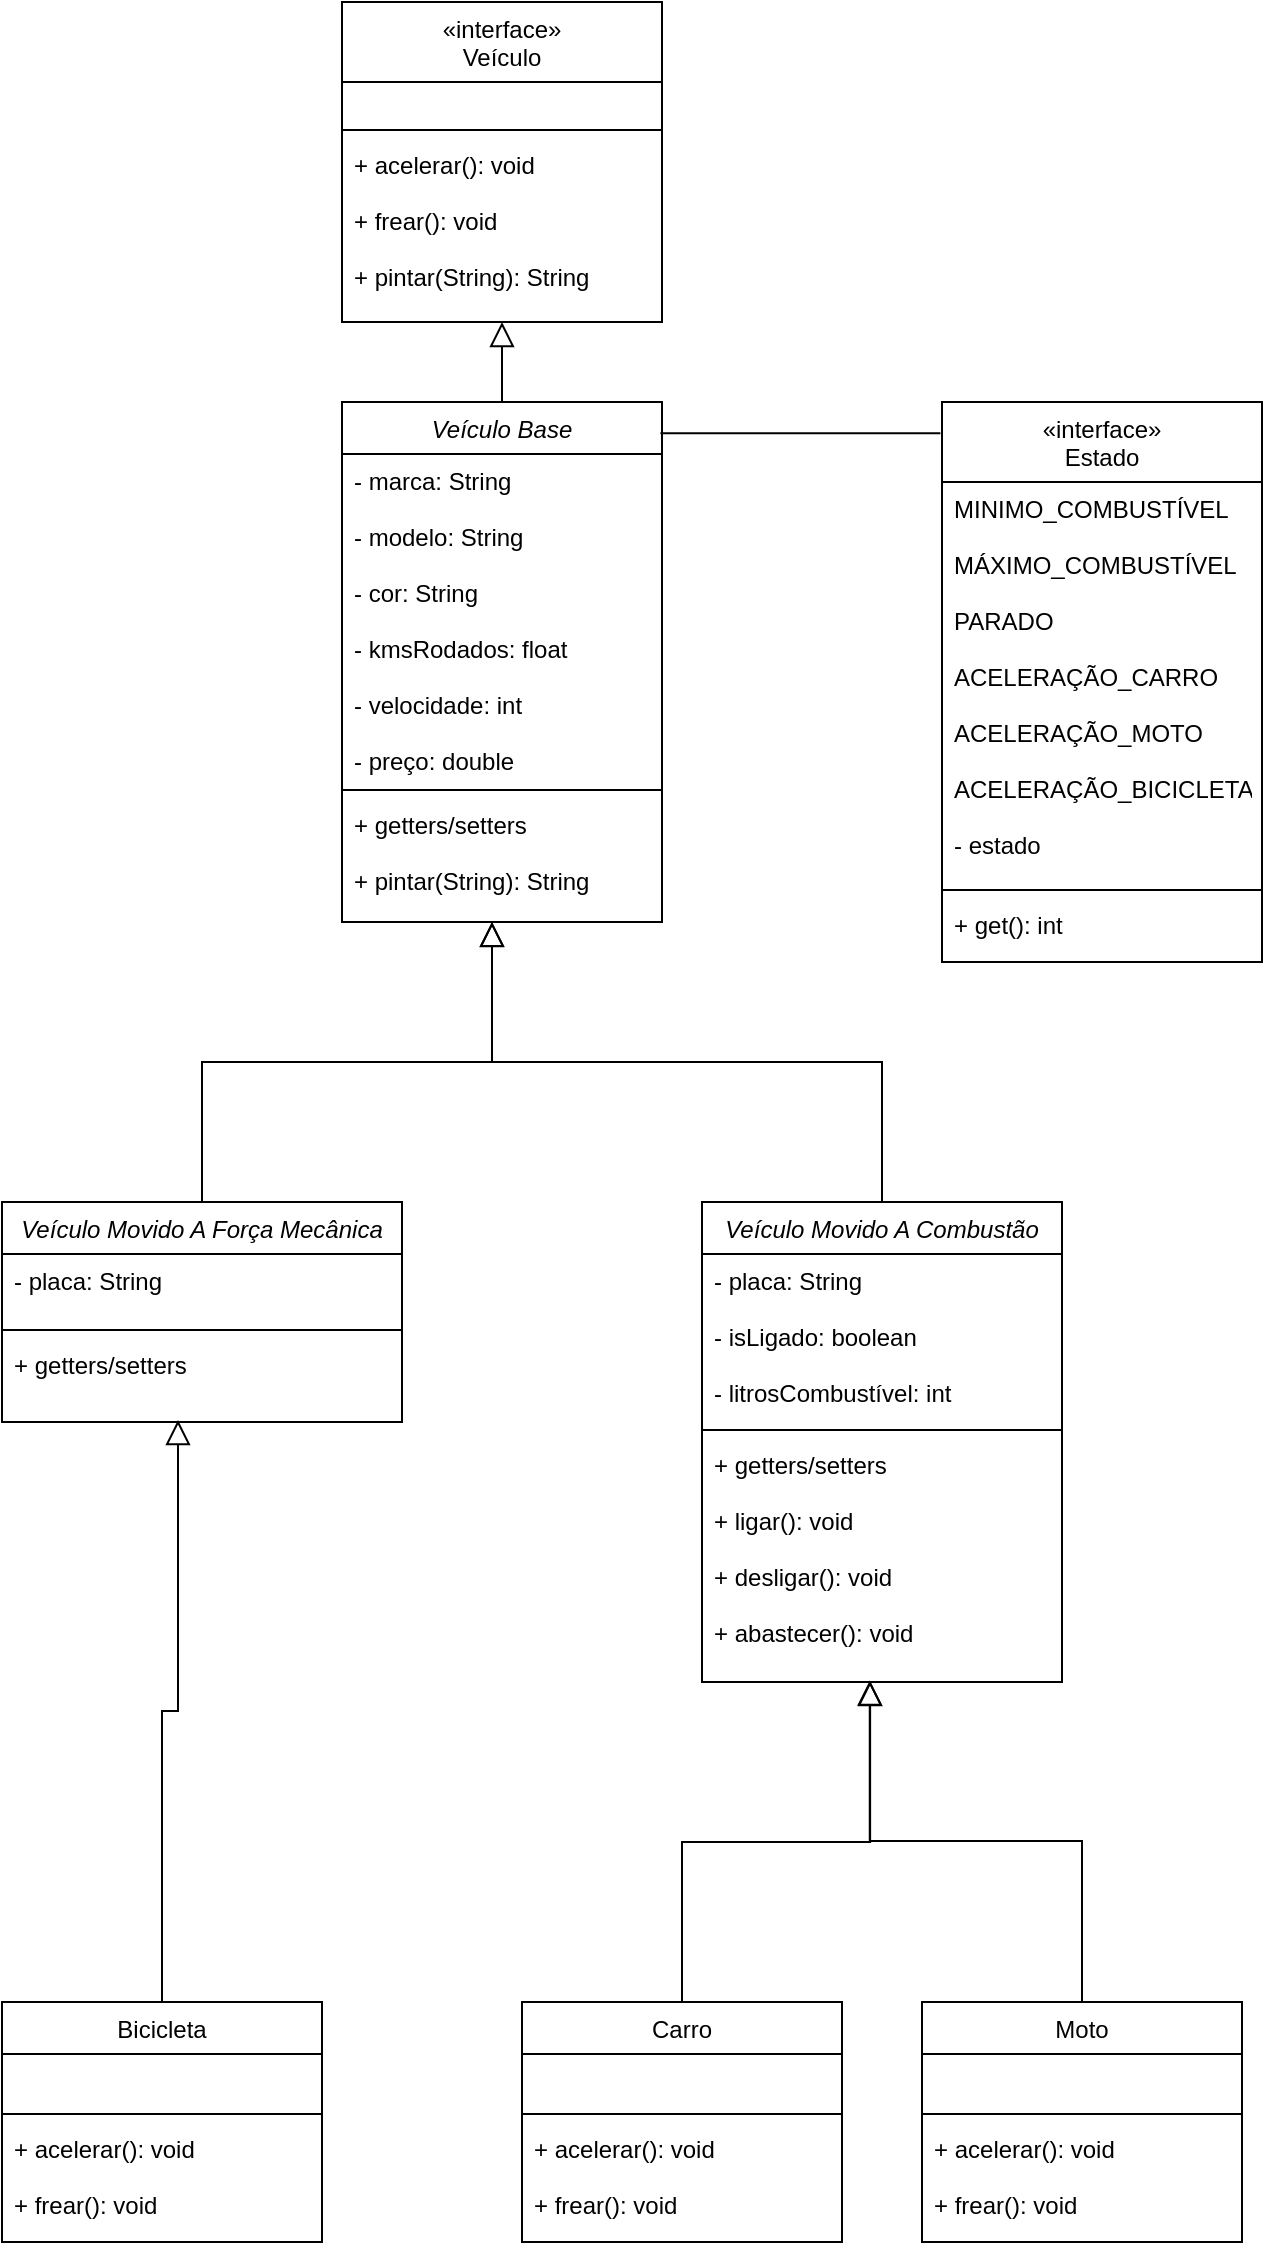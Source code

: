 <mxfile version="20.1.1" type="device"><diagram id="C5RBs43oDa-KdzZeNtuy" name="Page-1"><mxGraphModel dx="1705" dy="677" grid="1" gridSize="10" guides="1" tooltips="1" connect="1" arrows="1" fold="1" page="1" pageScale="1" pageWidth="827" pageHeight="1169" math="0" shadow="0"><root><mxCell id="WIyWlLk6GJQsqaUBKTNV-0"/><mxCell id="WIyWlLk6GJQsqaUBKTNV-1" parent="WIyWlLk6GJQsqaUBKTNV-0"/><mxCell id="zkfFHV4jXpPFQw0GAbJ--0" value="Veículo Base" style="swimlane;fontStyle=2;align=center;verticalAlign=top;childLayout=stackLayout;horizontal=1;startSize=26;horizontalStack=0;resizeParent=1;resizeLast=0;collapsible=1;marginBottom=0;rounded=0;shadow=0;strokeWidth=1;" parent="WIyWlLk6GJQsqaUBKTNV-1" vertex="1"><mxGeometry x="290" y="230" width="160" height="260" as="geometry"><mxRectangle x="230" y="140" width="160" height="26" as="alternateBounds"/></mxGeometry></mxCell><mxCell id="zkfFHV4jXpPFQw0GAbJ--1" value="- marca: String&#xA;&#xA;- modelo: String&#xA;&#xA;- cor: String&#xA;&#xA;- kmsRodados: float&#xA;&#xA;- velocidade: int&#xA;&#xA;- preço: double&#xA;&#xA;" style="text;align=left;verticalAlign=top;spacingLeft=4;spacingRight=4;overflow=hidden;rotatable=0;points=[[0,0.5],[1,0.5]];portConstraint=eastwest;" parent="zkfFHV4jXpPFQw0GAbJ--0" vertex="1"><mxGeometry y="26" width="160" height="164" as="geometry"/></mxCell><mxCell id="zkfFHV4jXpPFQw0GAbJ--4" value="" style="line;html=1;strokeWidth=1;align=left;verticalAlign=middle;spacingTop=-1;spacingLeft=3;spacingRight=3;rotatable=0;labelPosition=right;points=[];portConstraint=eastwest;" parent="zkfFHV4jXpPFQw0GAbJ--0" vertex="1"><mxGeometry y="190" width="160" height="8" as="geometry"/></mxCell><mxCell id="zkfFHV4jXpPFQw0GAbJ--6" value="Carro" style="swimlane;fontStyle=0;align=center;verticalAlign=top;childLayout=stackLayout;horizontal=1;startSize=26;horizontalStack=0;resizeParent=1;resizeLast=0;collapsible=1;marginBottom=0;rounded=0;shadow=0;strokeWidth=1;" parent="WIyWlLk6GJQsqaUBKTNV-1" vertex="1"><mxGeometry x="380" y="1030" width="160" height="120" as="geometry"><mxRectangle x="130" y="380" width="160" height="26" as="alternateBounds"/></mxGeometry></mxCell><mxCell id="zkfFHV4jXpPFQw0GAbJ--8" value="&#xA;" style="text;align=left;verticalAlign=top;spacingLeft=4;spacingRight=4;overflow=hidden;rotatable=0;points=[[0,0.5],[1,0.5]];portConstraint=eastwest;rounded=0;shadow=0;html=0;" parent="zkfFHV4jXpPFQw0GAbJ--6" vertex="1"><mxGeometry y="26" width="160" height="26" as="geometry"/></mxCell><mxCell id="zkfFHV4jXpPFQw0GAbJ--9" value="" style="line;html=1;strokeWidth=1;align=left;verticalAlign=middle;spacingTop=-1;spacingLeft=3;spacingRight=3;rotatable=0;labelPosition=right;points=[];portConstraint=eastwest;" parent="zkfFHV4jXpPFQw0GAbJ--6" vertex="1"><mxGeometry y="52" width="160" height="8" as="geometry"/></mxCell><mxCell id="zkfFHV4jXpPFQw0GAbJ--11" value="+ acelerar(): void&#xA;&#xA;+ frear(): void" style="text;align=left;verticalAlign=top;spacingLeft=4;spacingRight=4;overflow=hidden;rotatable=0;points=[[0,0.5],[1,0.5]];portConstraint=eastwest;" parent="zkfFHV4jXpPFQw0GAbJ--6" vertex="1"><mxGeometry y="60" width="160" height="60" as="geometry"/></mxCell><mxCell id="zkfFHV4jXpPFQw0GAbJ--12" value="" style="endArrow=block;endSize=10;endFill=0;shadow=0;strokeWidth=1;rounded=0;edgeStyle=elbowEdgeStyle;elbow=vertical;entryX=0.467;entryY=0.996;entryDx=0;entryDy=0;entryPerimeter=0;" parent="WIyWlLk6GJQsqaUBKTNV-1" source="zkfFHV4jXpPFQw0GAbJ--6" target="dCyLLS5Ci4APCAiPKpa1-34" edge="1"><mxGeometry width="160" relative="1" as="geometry"><mxPoint x="700" y="503" as="sourcePoint"/><mxPoint x="800" y="870" as="targetPoint"/><Array as="points"/></mxGeometry></mxCell><mxCell id="dCyLLS5Ci4APCAiPKpa1-6" value="«interface»&#xA;Veículo" style="swimlane;fontStyle=0;align=center;verticalAlign=top;childLayout=stackLayout;horizontal=1;startSize=40;horizontalStack=0;resizeParent=1;resizeParentMax=0;resizeLast=0;collapsible=1;marginBottom=0;" vertex="1" parent="WIyWlLk6GJQsqaUBKTNV-1"><mxGeometry x="290" y="30" width="160" height="160" as="geometry"/></mxCell><mxCell id="dCyLLS5Ci4APCAiPKpa1-7" value="&#xA;" style="text;strokeColor=none;fillColor=none;align=left;verticalAlign=top;spacingLeft=4;spacingRight=4;overflow=hidden;rotatable=0;points=[[0,0.5],[1,0.5]];portConstraint=eastwest;" vertex="1" parent="dCyLLS5Ci4APCAiPKpa1-6"><mxGeometry y="40" width="160" height="20" as="geometry"/></mxCell><mxCell id="dCyLLS5Ci4APCAiPKpa1-8" value="" style="line;strokeWidth=1;fillColor=none;align=left;verticalAlign=middle;spacingTop=-1;spacingLeft=3;spacingRight=3;rotatable=0;labelPosition=right;points=[];portConstraint=eastwest;" vertex="1" parent="dCyLLS5Ci4APCAiPKpa1-6"><mxGeometry y="60" width="160" height="8" as="geometry"/></mxCell><mxCell id="dCyLLS5Ci4APCAiPKpa1-9" value="+ acelerar(): void&#xA;&#xA;+ frear(): void&#xA;&#xA;+ pintar(String): String" style="text;strokeColor=none;fillColor=none;align=left;verticalAlign=top;spacingLeft=4;spacingRight=4;overflow=hidden;rotatable=0;points=[[0,0.5],[1,0.5]];portConstraint=eastwest;" vertex="1" parent="dCyLLS5Ci4APCAiPKpa1-6"><mxGeometry y="68" width="160" height="92" as="geometry"/></mxCell><mxCell id="dCyLLS5Ci4APCAiPKpa1-17" value="" style="endArrow=block;endSize=10;endFill=0;shadow=0;strokeWidth=1;rounded=0;edgeStyle=elbowEdgeStyle;elbow=vertical;exitX=0.5;exitY=0;exitDx=0;exitDy=0;" edge="1" parent="WIyWlLk6GJQsqaUBKTNV-1" source="zkfFHV4jXpPFQw0GAbJ--0" target="dCyLLS5Ci4APCAiPKpa1-9"><mxGeometry width="160" relative="1" as="geometry"><mxPoint x="540" y="250" as="sourcePoint"/><mxPoint x="540" y="180" as="targetPoint"/></mxGeometry></mxCell><mxCell id="dCyLLS5Ci4APCAiPKpa1-26" value="Veículo Movido A Força Mecânica&#xA;" style="swimlane;fontStyle=2;align=center;verticalAlign=top;childLayout=stackLayout;horizontal=1;startSize=26;horizontalStack=0;resizeParent=1;resizeLast=0;collapsible=1;marginBottom=0;rounded=0;shadow=0;strokeWidth=1;" vertex="1" parent="WIyWlLk6GJQsqaUBKTNV-1"><mxGeometry x="120" y="630" width="200" height="110" as="geometry"><mxRectangle x="230" y="140" width="160" height="26" as="alternateBounds"/></mxGeometry></mxCell><mxCell id="dCyLLS5Ci4APCAiPKpa1-27" value="- placa: String&#xA;&#xA;&#xA;&#xA;" style="text;align=left;verticalAlign=top;spacingLeft=4;spacingRight=4;overflow=hidden;rotatable=0;points=[[0,0.5],[1,0.5]];portConstraint=eastwest;" vertex="1" parent="dCyLLS5Ci4APCAiPKpa1-26"><mxGeometry y="26" width="200" height="34" as="geometry"/></mxCell><mxCell id="dCyLLS5Ci4APCAiPKpa1-28" value="" style="line;html=1;strokeWidth=1;align=left;verticalAlign=middle;spacingTop=-1;spacingLeft=3;spacingRight=3;rotatable=0;labelPosition=right;points=[];portConstraint=eastwest;" vertex="1" parent="dCyLLS5Ci4APCAiPKpa1-26"><mxGeometry y="60" width="200" height="8" as="geometry"/></mxCell><mxCell id="dCyLLS5Ci4APCAiPKpa1-29" value="+ getters/setters" style="text;align=left;verticalAlign=top;spacingLeft=4;spacingRight=4;overflow=hidden;rotatable=0;points=[[0,0.5],[1,0.5]];portConstraint=eastwest;" vertex="1" parent="dCyLLS5Ci4APCAiPKpa1-26"><mxGeometry y="68" width="200" height="42" as="geometry"/></mxCell><mxCell id="dCyLLS5Ci4APCAiPKpa1-30" value="" style="endArrow=block;endSize=10;endFill=0;shadow=0;strokeWidth=1;rounded=0;edgeStyle=elbowEdgeStyle;elbow=vertical;exitX=0.5;exitY=0;exitDx=0;exitDy=0;entryX=0.5;entryY=0.999;entryDx=0;entryDy=0;entryPerimeter=0;" edge="1" parent="WIyWlLk6GJQsqaUBKTNV-1" source="dCyLLS5Ci4APCAiPKpa1-26" target="zkfFHV4jXpPFQw0GAbJ--5"><mxGeometry width="160" relative="1" as="geometry"><mxPoint x="810" y="560" as="sourcePoint"/><mxPoint x="370" y="490" as="targetPoint"/></mxGeometry></mxCell><mxCell id="dCyLLS5Ci4APCAiPKpa1-31" value="Veículo Movido A Combustão&#xA;" style="swimlane;fontStyle=2;align=center;verticalAlign=top;childLayout=stackLayout;horizontal=1;startSize=26;horizontalStack=0;resizeParent=1;resizeLast=0;collapsible=1;marginBottom=0;rounded=0;shadow=0;strokeWidth=1;" vertex="1" parent="WIyWlLk6GJQsqaUBKTNV-1"><mxGeometry x="470" y="630" width="180" height="240" as="geometry"><mxRectangle x="230" y="140" width="160" height="26" as="alternateBounds"/></mxGeometry></mxCell><mxCell id="dCyLLS5Ci4APCAiPKpa1-32" value="- placa: String&#xA;&#xA;- isLigado: boolean&#xA;&#xA;- litrosCombustível: int&#xA;&#xA;&#xA;&#xA;" style="text;align=left;verticalAlign=top;spacingLeft=4;spacingRight=4;overflow=hidden;rotatable=0;points=[[0,0.5],[1,0.5]];portConstraint=eastwest;" vertex="1" parent="dCyLLS5Ci4APCAiPKpa1-31"><mxGeometry y="26" width="180" height="84" as="geometry"/></mxCell><mxCell id="dCyLLS5Ci4APCAiPKpa1-33" value="" style="line;html=1;strokeWidth=1;align=left;verticalAlign=middle;spacingTop=-1;spacingLeft=3;spacingRight=3;rotatable=0;labelPosition=right;points=[];portConstraint=eastwest;" vertex="1" parent="dCyLLS5Ci4APCAiPKpa1-31"><mxGeometry y="110" width="180" height="8" as="geometry"/></mxCell><mxCell id="dCyLLS5Ci4APCAiPKpa1-34" value="+ getters/setters&#xA;&#xA;+ ligar(): void&#xA;&#xA;+ desligar(): void&#xA;&#xA;+ abastecer(): void" style="text;align=left;verticalAlign=top;spacingLeft=4;spacingRight=4;overflow=hidden;rotatable=0;points=[[0,0.5],[1,0.5]];portConstraint=eastwest;" vertex="1" parent="dCyLLS5Ci4APCAiPKpa1-31"><mxGeometry y="118" width="180" height="122" as="geometry"/></mxCell><mxCell id="dCyLLS5Ci4APCAiPKpa1-35" value="" style="endArrow=block;endSize=10;endFill=0;shadow=0;strokeWidth=1;rounded=0;edgeStyle=elbowEdgeStyle;elbow=vertical;exitX=0.5;exitY=0;exitDx=0;exitDy=0;" edge="1" parent="WIyWlLk6GJQsqaUBKTNV-1" source="dCyLLS5Ci4APCAiPKpa1-31" target="zkfFHV4jXpPFQw0GAbJ--5"><mxGeometry width="160" relative="1" as="geometry"><mxPoint x="330" y="640" as="sourcePoint"/><mxPoint x="370" y="490" as="targetPoint"/></mxGeometry></mxCell><mxCell id="dCyLLS5Ci4APCAiPKpa1-40" value="Moto&#xA;" style="swimlane;fontStyle=0;align=center;verticalAlign=top;childLayout=stackLayout;horizontal=1;startSize=26;horizontalStack=0;resizeParent=1;resizeLast=0;collapsible=1;marginBottom=0;rounded=0;shadow=0;strokeWidth=1;" vertex="1" parent="WIyWlLk6GJQsqaUBKTNV-1"><mxGeometry x="580" y="1030" width="160" height="120" as="geometry"><mxRectangle x="130" y="380" width="160" height="26" as="alternateBounds"/></mxGeometry></mxCell><mxCell id="dCyLLS5Ci4APCAiPKpa1-41" value="&#xA;" style="text;align=left;verticalAlign=top;spacingLeft=4;spacingRight=4;overflow=hidden;rotatable=0;points=[[0,0.5],[1,0.5]];portConstraint=eastwest;rounded=0;shadow=0;html=0;" vertex="1" parent="dCyLLS5Ci4APCAiPKpa1-40"><mxGeometry y="26" width="160" height="26" as="geometry"/></mxCell><mxCell id="dCyLLS5Ci4APCAiPKpa1-42" value="" style="line;html=1;strokeWidth=1;align=left;verticalAlign=middle;spacingTop=-1;spacingLeft=3;spacingRight=3;rotatable=0;labelPosition=right;points=[];portConstraint=eastwest;" vertex="1" parent="dCyLLS5Ci4APCAiPKpa1-40"><mxGeometry y="52" width="160" height="8" as="geometry"/></mxCell><mxCell id="dCyLLS5Ci4APCAiPKpa1-43" value="+ acelerar(): void&#xA;&#xA;+ frear(): void" style="text;align=left;verticalAlign=top;spacingLeft=4;spacingRight=4;overflow=hidden;rotatable=0;points=[[0,0.5],[1,0.5]];portConstraint=eastwest;" vertex="1" parent="dCyLLS5Ci4APCAiPKpa1-40"><mxGeometry y="60" width="160" height="60" as="geometry"/></mxCell><mxCell id="dCyLLS5Ci4APCAiPKpa1-44" value="" style="endArrow=block;endSize=10;endFill=0;shadow=0;strokeWidth=1;rounded=0;edgeStyle=elbowEdgeStyle;elbow=vertical;entryX=0.466;entryY=0.994;entryDx=0;entryDy=0;entryPerimeter=0;" edge="1" parent="WIyWlLk6GJQsqaUBKTNV-1" source="dCyLLS5Ci4APCAiPKpa1-40" target="dCyLLS5Ci4APCAiPKpa1-34"><mxGeometry width="160" relative="1" as="geometry"><mxPoint x="640" y="1060" as="sourcePoint"/><mxPoint x="530" y="890" as="targetPoint"/><Array as="points"/></mxGeometry></mxCell><mxCell id="dCyLLS5Ci4APCAiPKpa1-45" value="Bicicleta" style="swimlane;fontStyle=0;align=center;verticalAlign=top;childLayout=stackLayout;horizontal=1;startSize=26;horizontalStack=0;resizeParent=1;resizeLast=0;collapsible=1;marginBottom=0;rounded=0;shadow=0;strokeWidth=1;" vertex="1" parent="WIyWlLk6GJQsqaUBKTNV-1"><mxGeometry x="120" y="1030" width="160" height="120" as="geometry"><mxRectangle x="130" y="380" width="160" height="26" as="alternateBounds"/></mxGeometry></mxCell><mxCell id="dCyLLS5Ci4APCAiPKpa1-46" value="&#xA;" style="text;align=left;verticalAlign=top;spacingLeft=4;spacingRight=4;overflow=hidden;rotatable=0;points=[[0,0.5],[1,0.5]];portConstraint=eastwest;rounded=0;shadow=0;html=0;" vertex="1" parent="dCyLLS5Ci4APCAiPKpa1-45"><mxGeometry y="26" width="160" height="26" as="geometry"/></mxCell><mxCell id="dCyLLS5Ci4APCAiPKpa1-47" value="" style="line;html=1;strokeWidth=1;align=left;verticalAlign=middle;spacingTop=-1;spacingLeft=3;spacingRight=3;rotatable=0;labelPosition=right;points=[];portConstraint=eastwest;" vertex="1" parent="dCyLLS5Ci4APCAiPKpa1-45"><mxGeometry y="52" width="160" height="8" as="geometry"/></mxCell><mxCell id="dCyLLS5Ci4APCAiPKpa1-48" value="+ acelerar(): void&#xA;&#xA;+ frear(): void" style="text;align=left;verticalAlign=top;spacingLeft=4;spacingRight=4;overflow=hidden;rotatable=0;points=[[0,0.5],[1,0.5]];portConstraint=eastwest;" vertex="1" parent="dCyLLS5Ci4APCAiPKpa1-45"><mxGeometry y="60" width="160" height="60" as="geometry"/></mxCell><mxCell id="dCyLLS5Ci4APCAiPKpa1-49" value="" style="endArrow=block;endSize=10;endFill=0;shadow=0;strokeWidth=1;rounded=0;edgeStyle=elbowEdgeStyle;elbow=vertical;entryX=0.44;entryY=0.976;entryDx=0;entryDy=0;entryPerimeter=0;" edge="1" parent="WIyWlLk6GJQsqaUBKTNV-1" source="dCyLLS5Ci4APCAiPKpa1-45" target="dCyLLS5Ci4APCAiPKpa1-29"><mxGeometry width="160" relative="1" as="geometry"><mxPoint x="230" y="1030" as="sourcePoint"/><mxPoint x="360" y="870" as="targetPoint"/><Array as="points"/></mxGeometry></mxCell><mxCell id="zkfFHV4jXpPFQw0GAbJ--5" value="+ getters/setters&#xA;&#xA;+ pintar(String): String" style="text;align=left;verticalAlign=top;spacingLeft=4;spacingRight=4;overflow=hidden;rotatable=0;points=[[0,0.5],[1,0.5]];portConstraint=eastwest;" parent="WIyWlLk6GJQsqaUBKTNV-1" vertex="1"><mxGeometry x="290" y="428" width="150" height="62" as="geometry"/></mxCell><mxCell id="dCyLLS5Ci4APCAiPKpa1-51" value="«interface»&#xA;Estado" style="swimlane;fontStyle=0;align=center;verticalAlign=top;childLayout=stackLayout;horizontal=1;startSize=40;horizontalStack=0;resizeParent=1;resizeParentMax=0;resizeLast=0;collapsible=1;marginBottom=0;" vertex="1" parent="WIyWlLk6GJQsqaUBKTNV-1"><mxGeometry x="590" y="230" width="160" height="280" as="geometry"/></mxCell><mxCell id="dCyLLS5Ci4APCAiPKpa1-52" value="MINIMO_COMBUSTÍVEL&#xA;&#xA;MÁXIMO_COMBUSTÍVEL&#xA;&#xA;PARADO&#xA;&#xA;ACELERAÇÃO_CARRO&#xA;&#xA;ACELERAÇÃO_MOTO&#xA;&#xA;ACELERAÇÃO_BICICLETA&#xA;&#xA;- estado&#xA;" style="text;strokeColor=none;fillColor=none;align=left;verticalAlign=top;spacingLeft=4;spacingRight=4;overflow=hidden;rotatable=0;points=[[0,0.5],[1,0.5]];portConstraint=eastwest;" vertex="1" parent="dCyLLS5Ci4APCAiPKpa1-51"><mxGeometry y="40" width="160" height="200" as="geometry"/></mxCell><mxCell id="dCyLLS5Ci4APCAiPKpa1-53" value="" style="line;strokeWidth=1;fillColor=none;align=left;verticalAlign=middle;spacingTop=-1;spacingLeft=3;spacingRight=3;rotatable=0;labelPosition=right;points=[];portConstraint=eastwest;" vertex="1" parent="dCyLLS5Ci4APCAiPKpa1-51"><mxGeometry y="240" width="160" height="8" as="geometry"/></mxCell><mxCell id="dCyLLS5Ci4APCAiPKpa1-54" value="+ get(): int" style="text;strokeColor=none;fillColor=none;align=left;verticalAlign=top;spacingLeft=4;spacingRight=4;overflow=hidden;rotatable=0;points=[[0,0.5],[1,0.5]];portConstraint=eastwest;" vertex="1" parent="dCyLLS5Ci4APCAiPKpa1-51"><mxGeometry y="248" width="160" height="32" as="geometry"/></mxCell><mxCell id="dCyLLS5Ci4APCAiPKpa1-56" value="" style="endArrow=none;html=1;edgeStyle=orthogonalEdgeStyle;rounded=0;entryX=-0.005;entryY=0.056;entryDx=0;entryDy=0;entryPerimeter=0;exitX=0.995;exitY=0.06;exitDx=0;exitDy=0;exitPerimeter=0;" edge="1" parent="WIyWlLk6GJQsqaUBKTNV-1" source="zkfFHV4jXpPFQw0GAbJ--0" target="dCyLLS5Ci4APCAiPKpa1-51"><mxGeometry relative="1" as="geometry"><mxPoint x="450" y="340" as="sourcePoint"/><mxPoint x="610" y="340" as="targetPoint"/></mxGeometry></mxCell></root></mxGraphModel></diagram></mxfile>